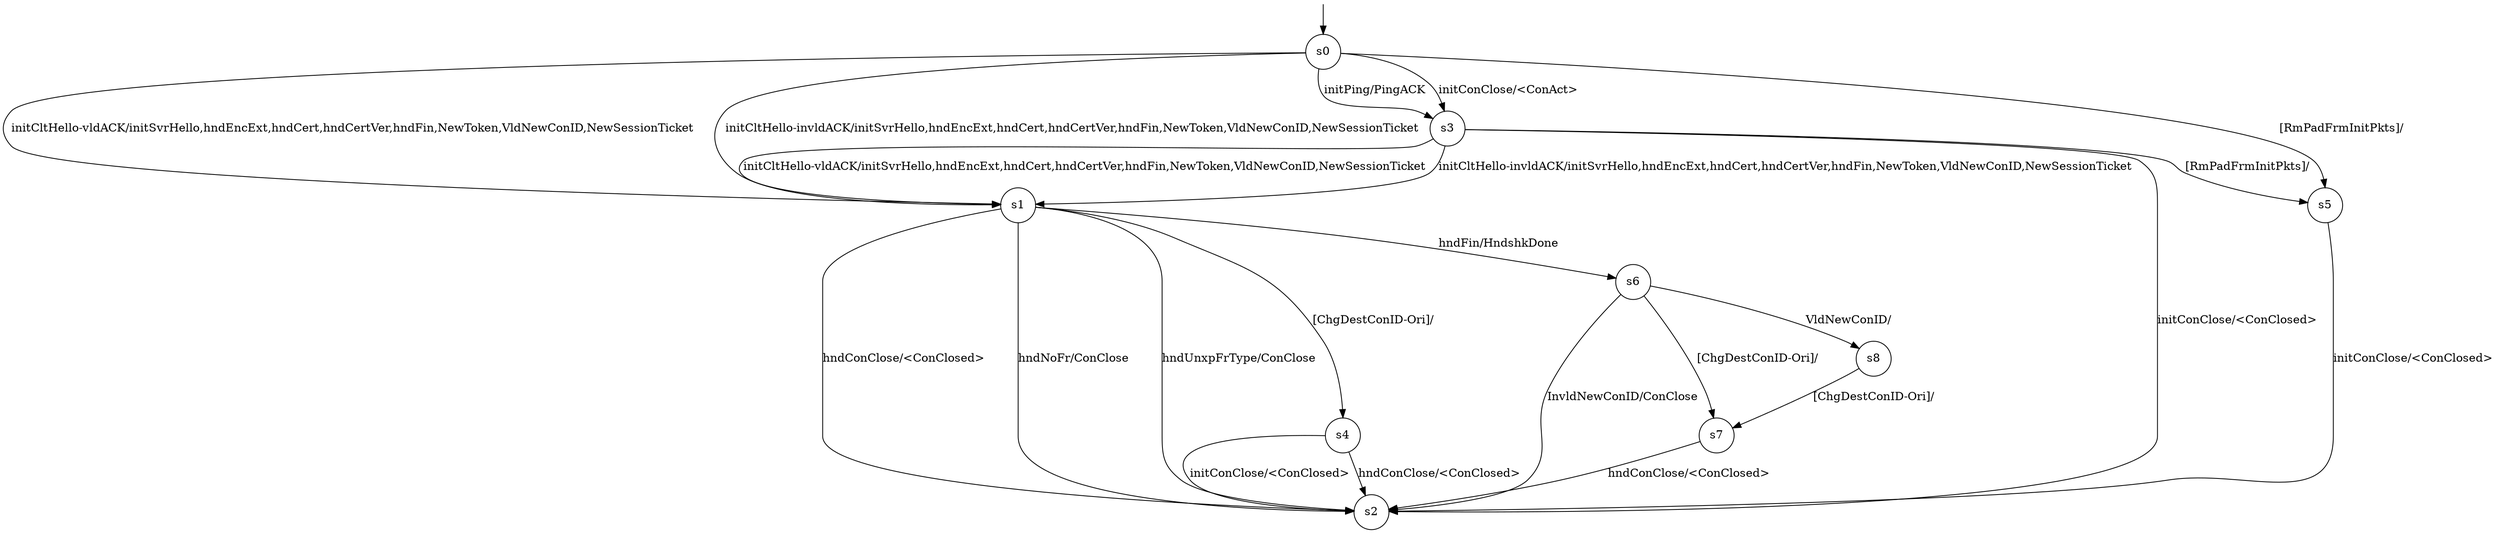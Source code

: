 digraph g {

s0 [shape="circle" label="s0"];
s1 [shape="circle" label="s1"];
s2 [shape="circle" label="s2"];
s3 [shape="circle" label="s3"];
s4 [shape="circle" label="s4"];
s5 [shape="circle" label="s5"];
s6 [shape="circle" label="s6"];
s7 [shape="circle" label="s7"];
s8 [shape="circle" label="s8"];
s0 -> s3 [label="initPing/PingACK "];
s0 -> s3 [label="initConClose/<ConAct> "];
s0 -> s1 [label="initCltHello-vldACK/initSvrHello,hndEncExt,hndCert,hndCertVer,hndFin,NewToken,VldNewConID,NewSessionTicket "];
s0 -> s1 [label="initCltHello-invldACK/initSvrHello,hndEncExt,hndCert,hndCertVer,hndFin,NewToken,VldNewConID,NewSessionTicket "];
s0 -> s5 [label="[RmPadFrmInitPkts]/ "];
s1 -> s6 [label="hndFin/HndshkDone "];
s1 -> s2 [label="hndConClose/<ConClosed> "];
s1 -> s2 [label="hndNoFr/ConClose "];
s1 -> s2 [label="hndUnxpFrType/ConClose "];
s1 -> s4 [label="[ChgDestConID-Ori]/ "];
s3 -> s2 [label="initConClose/<ConClosed> "];
s3 -> s1 [label="initCltHello-vldACK/initSvrHello,hndEncExt,hndCert,hndCertVer,hndFin,NewToken,VldNewConID,NewSessionTicket "];
s3 -> s1 [label="initCltHello-invldACK/initSvrHello,hndEncExt,hndCert,hndCertVer,hndFin,NewToken,VldNewConID,NewSessionTicket "];
s3 -> s5 [label="[RmPadFrmInitPkts]/ "];
s4 -> s2 [label="initConClose/<ConClosed> "];
s4 -> s2 [label="hndConClose/<ConClosed> "];
s5 -> s2 [label="initConClose/<ConClosed> "];
s6 -> s8 [label="VldNewConID/ "];
s6 -> s2 [label="InvldNewConID/ConClose "];
s6 -> s7 [label="[ChgDestConID-Ori]/ "];
s7 -> s2 [label="hndConClose/<ConClosed> "];
s8 -> s7 [label="[ChgDestConID-Ori]/ "];

__start0 [label="" shape="none" width="0" height="0"];
__start0 -> s0;

}
